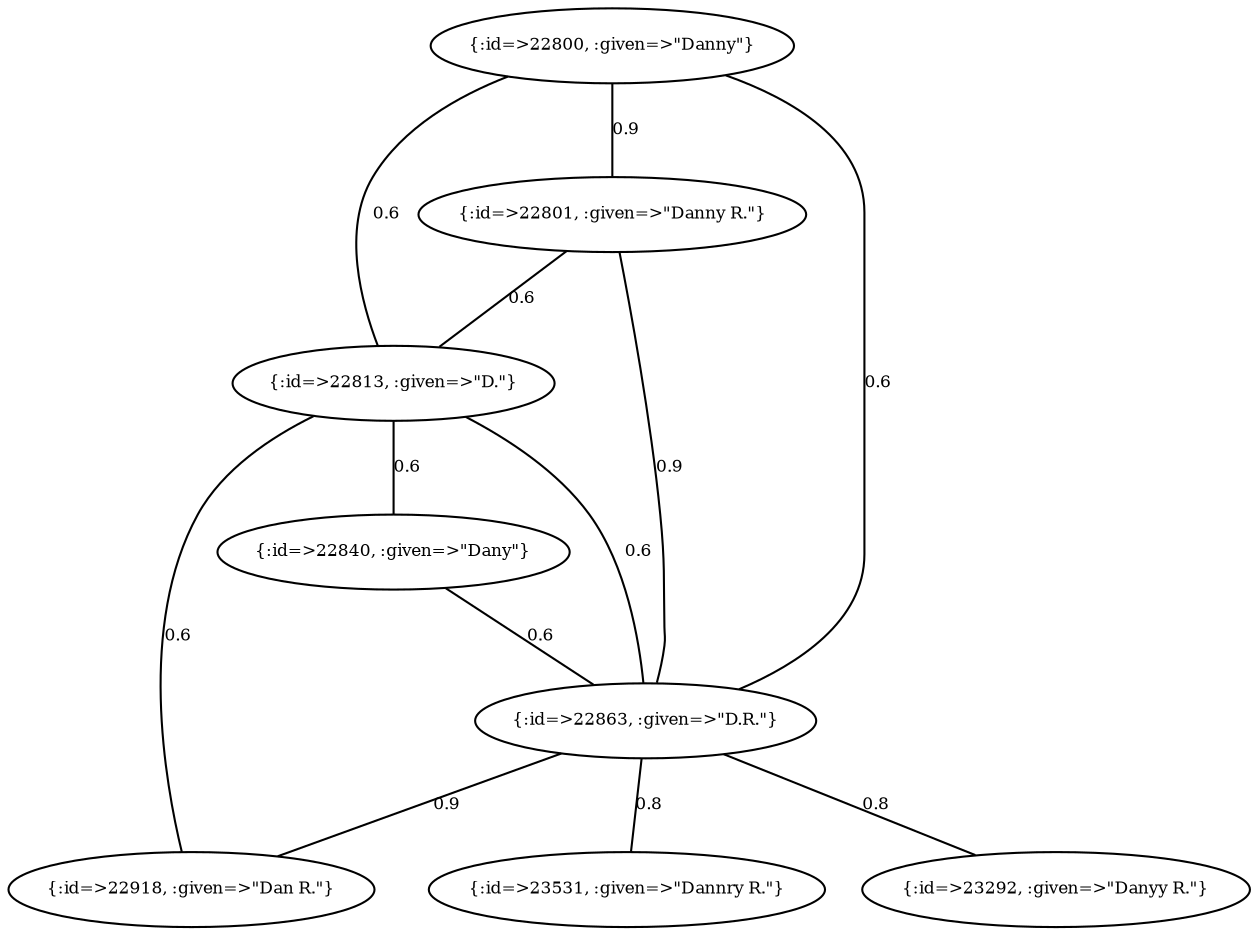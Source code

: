 graph Collector__WeightedGraph {
    "{:id=>22800, :given=>\"Danny\"}" [
        fontsize = 8,
        label = "{:id=>22800, :given=>\"Danny\"}"
    ]

    "{:id=>22801, :given=>\"Danny R.\"}" [
        fontsize = 8,
        label = "{:id=>22801, :given=>\"Danny R.\"}"
    ]

    "{:id=>22813, :given=>\"D.\"}" [
        fontsize = 8,
        label = "{:id=>22813, :given=>\"D.\"}"
    ]

    "{:id=>22840, :given=>\"Dany\"}" [
        fontsize = 8,
        label = "{:id=>22840, :given=>\"Dany\"}"
    ]

    "{:id=>22863, :given=>\"D.R.\"}" [
        fontsize = 8,
        label = "{:id=>22863, :given=>\"D.R.\"}"
    ]

    "{:id=>22918, :given=>\"Dan R.\"}" [
        fontsize = 8,
        label = "{:id=>22918, :given=>\"Dan R.\"}"
    ]

    "{:id=>23292, :given=>\"Danyy R.\"}" [
        fontsize = 8,
        label = "{:id=>23292, :given=>\"Danyy R.\"}"
    ]

    "{:id=>23531, :given=>\"Dannry R.\"}" [
        fontsize = 8,
        label = "{:id=>23531, :given=>\"Dannry R.\"}"
    ]

    "{:id=>22800, :given=>\"Danny\"}" -- "{:id=>22801, :given=>\"Danny R.\"}" [
        fontsize = 8,
        label = 0.9
    ]

    "{:id=>22800, :given=>\"Danny\"}" -- "{:id=>22813, :given=>\"D.\"}" [
        fontsize = 8,
        label = 0.6
    ]

    "{:id=>22800, :given=>\"Danny\"}" -- "{:id=>22863, :given=>\"D.R.\"}" [
        fontsize = 8,
        label = 0.6
    ]

    "{:id=>22801, :given=>\"Danny R.\"}" -- "{:id=>22813, :given=>\"D.\"}" [
        fontsize = 8,
        label = 0.6
    ]

    "{:id=>22801, :given=>\"Danny R.\"}" -- "{:id=>22863, :given=>\"D.R.\"}" [
        fontsize = 8,
        label = 0.9
    ]

    "{:id=>22813, :given=>\"D.\"}" -- "{:id=>22840, :given=>\"Dany\"}" [
        fontsize = 8,
        label = 0.6
    ]

    "{:id=>22813, :given=>\"D.\"}" -- "{:id=>22863, :given=>\"D.R.\"}" [
        fontsize = 8,
        label = 0.6
    ]

    "{:id=>22813, :given=>\"D.\"}" -- "{:id=>22918, :given=>\"Dan R.\"}" [
        fontsize = 8,
        label = 0.6
    ]

    "{:id=>22840, :given=>\"Dany\"}" -- "{:id=>22863, :given=>\"D.R.\"}" [
        fontsize = 8,
        label = 0.6
    ]

    "{:id=>22863, :given=>\"D.R.\"}" -- "{:id=>22918, :given=>\"Dan R.\"}" [
        fontsize = 8,
        label = 0.9
    ]

    "{:id=>22863, :given=>\"D.R.\"}" -- "{:id=>23292, :given=>\"Danyy R.\"}" [
        fontsize = 8,
        label = 0.8
    ]

    "{:id=>22863, :given=>\"D.R.\"}" -- "{:id=>23531, :given=>\"Dannry R.\"}" [
        fontsize = 8,
        label = 0.8
    ]
}
